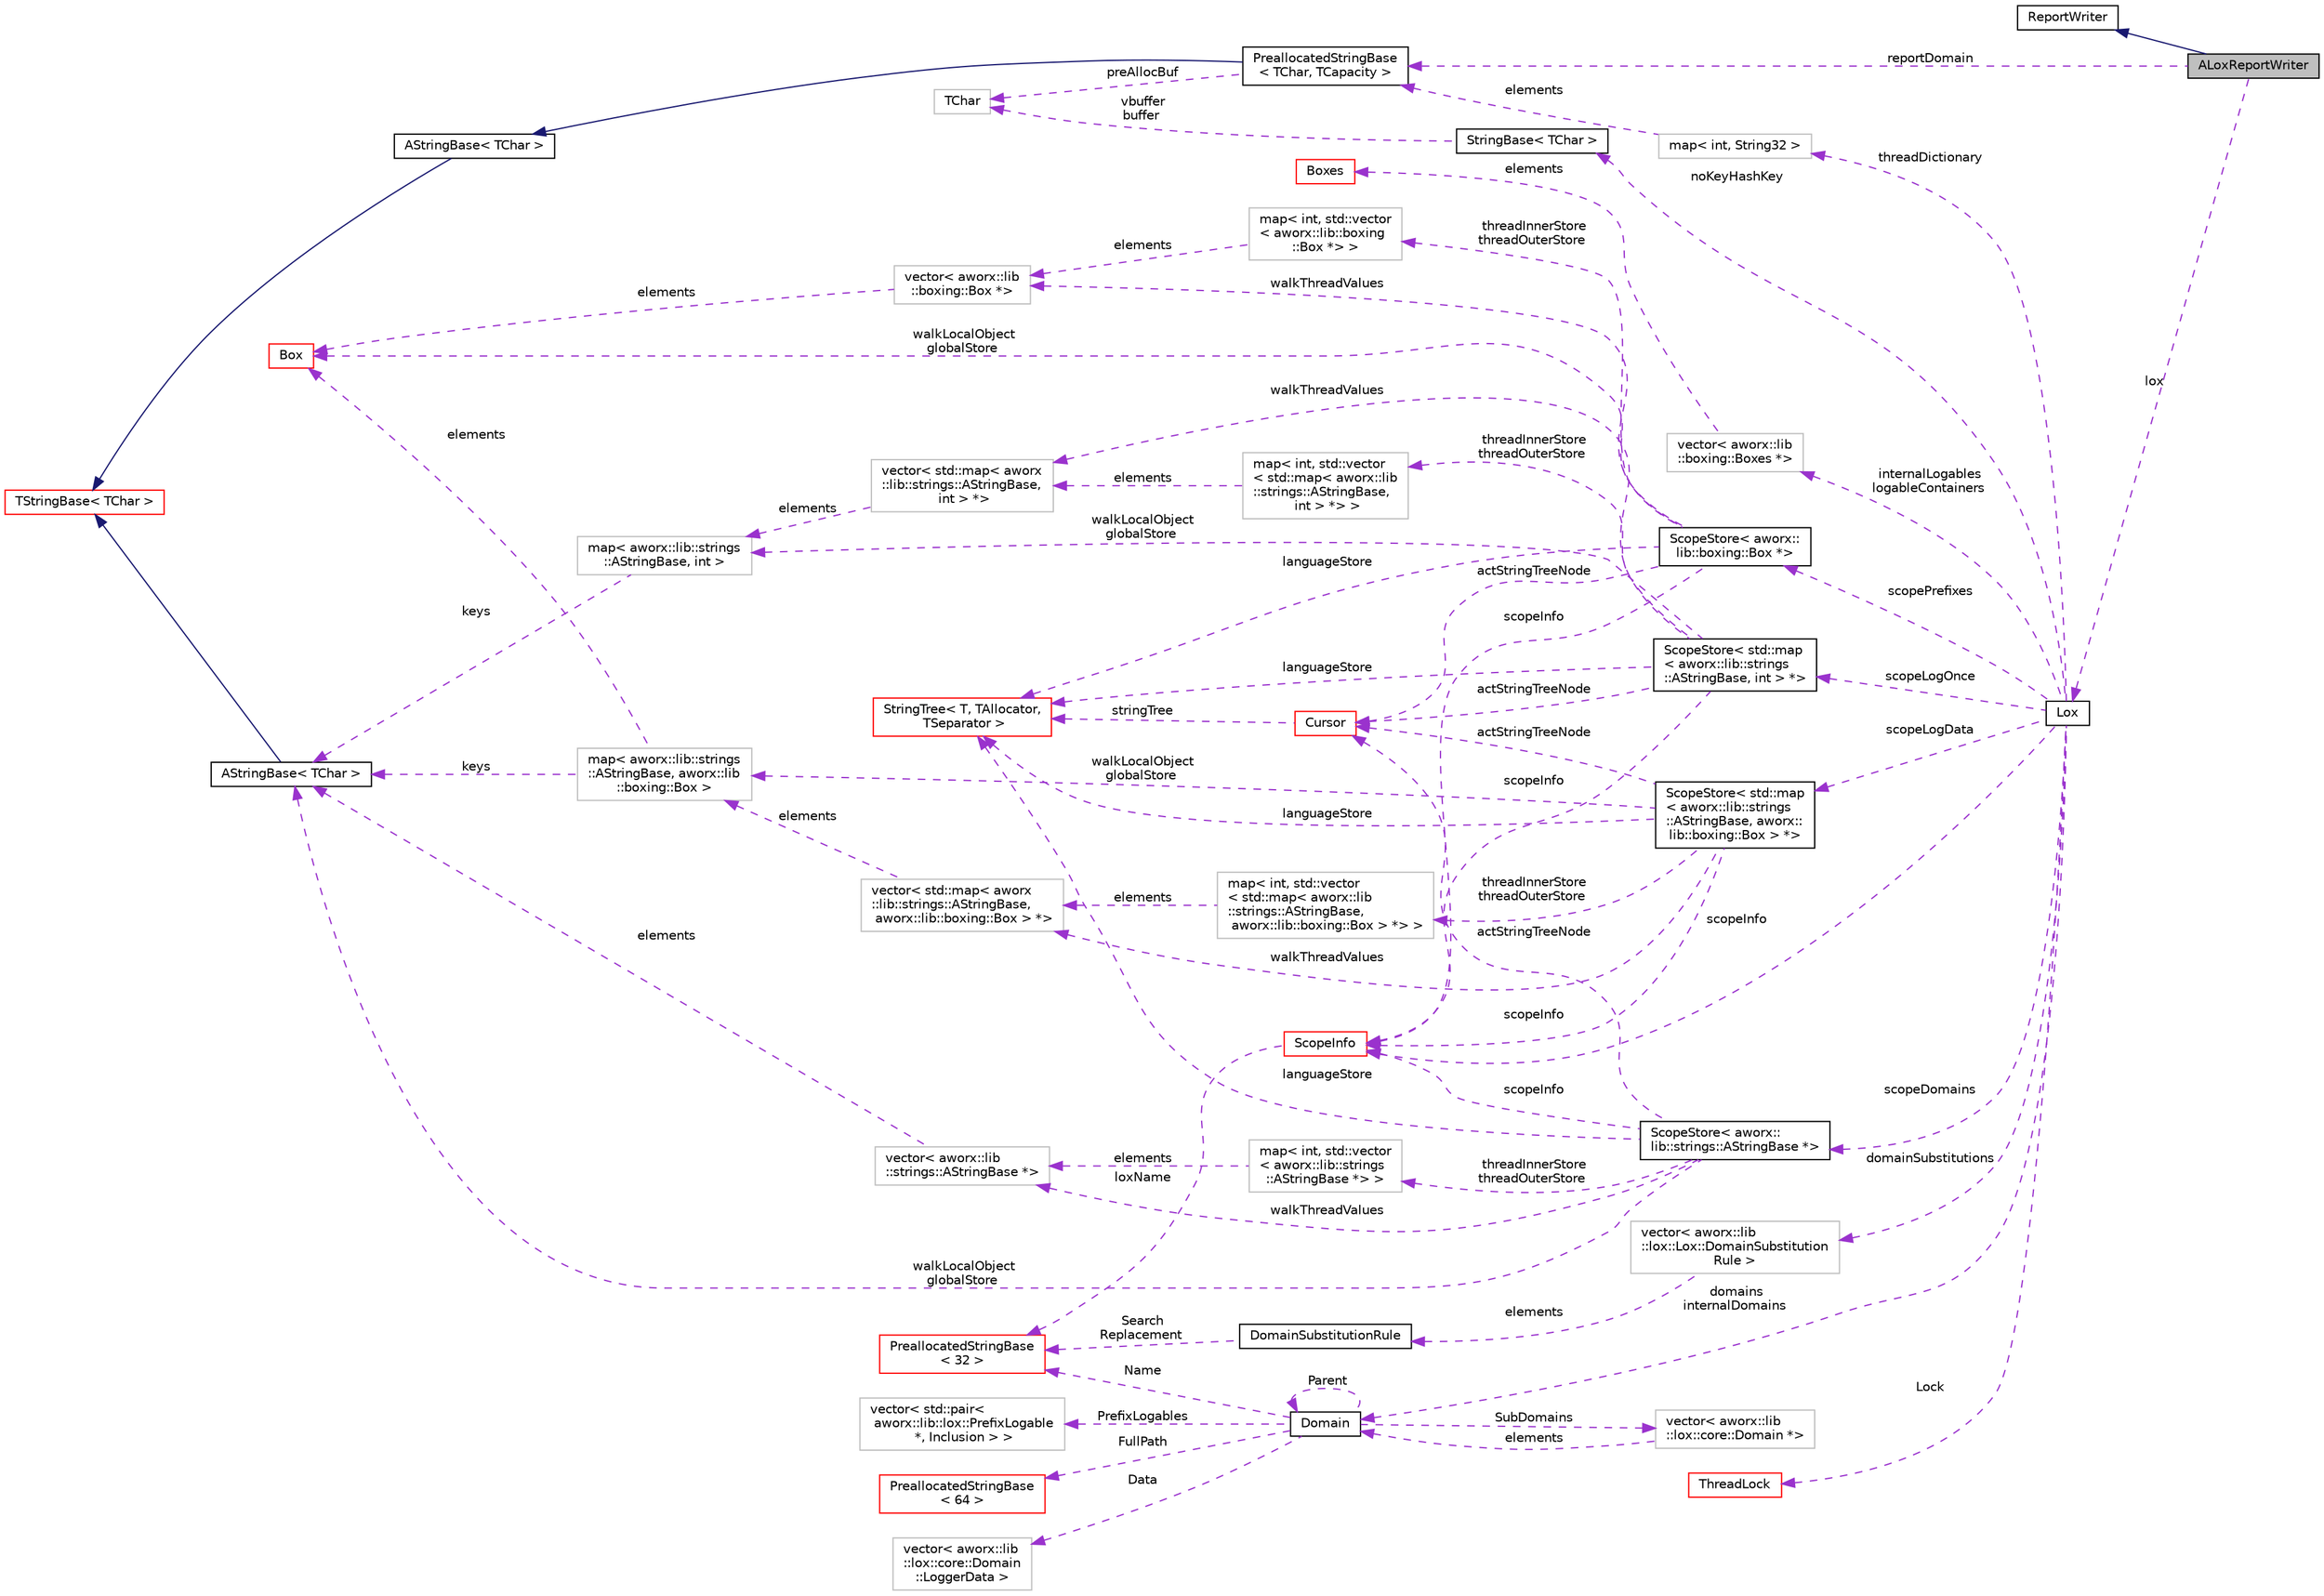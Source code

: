 digraph "ALoxReportWriter"
{
  edge [fontname="Helvetica",fontsize="10",labelfontname="Helvetica",labelfontsize="10"];
  node [fontname="Helvetica",fontsize="10",shape=record];
  rankdir="LR";
  Node2 [label="ALoxReportWriter",height=0.2,width=0.4,color="black", fillcolor="grey75", style="filled", fontcolor="black"];
  Node3 -> Node2 [dir="back",color="midnightblue",fontsize="10",style="solid",fontname="Helvetica"];
  Node3 [label="ReportWriter",height=0.2,width=0.4,color="black", fillcolor="white", style="filled",URL="$classaworx_1_1lib_1_1lang_1_1ReportWriter.html"];
  Node4 -> Node2 [dir="back",color="darkorchid3",fontsize="10",style="dashed",label=" reportDomain" ,fontname="Helvetica"];
  Node4 [label="PreallocatedStringBase\l\< TChar, TCapacity \>",height=0.2,width=0.4,color="black", fillcolor="white", style="filled",URL="$classaworx_1_1lib_1_1strings_1_1PreallocatedStringBase.html"];
  Node5 -> Node4 [dir="back",color="midnightblue",fontsize="10",style="solid",fontname="Helvetica"];
  Node5 [label="AStringBase\< TChar \>",height=0.2,width=0.4,color="black", fillcolor="white", style="filled",URL="$classaworx_1_1lib_1_1strings_1_1AStringBase.html"];
  Node6 -> Node5 [dir="back",color="midnightblue",fontsize="10",style="solid",fontname="Helvetica"];
  Node6 [label="TStringBase\< TChar \>",height=0.2,width=0.4,color="red", fillcolor="white", style="filled",URL="$classaworx_1_1lib_1_1strings_1_1TStringBase.html"];
  Node8 -> Node4 [dir="back",color="darkorchid3",fontsize="10",style="dashed",label=" preAllocBuf" ,fontname="Helvetica"];
  Node8 [label="TChar",height=0.2,width=0.4,color="grey75", fillcolor="white", style="filled"];
  Node9 -> Node2 [dir="back",color="darkorchid3",fontsize="10",style="dashed",label=" lox" ,fontname="Helvetica"];
  Node9 [label="Lox",height=0.2,width=0.4,color="black", fillcolor="white", style="filled",URL="$classaworx_1_1lib_1_1lox_1_1Lox.html"];
  Node10 -> Node9 [dir="back",color="darkorchid3",fontsize="10",style="dashed",label=" scopeLogData" ,fontname="Helvetica"];
  Node10 [label="ScopeStore\< std::map\l\< aworx::lib::strings\l::AStringBase, aworx::\llib::boxing::Box \> *\>",height=0.2,width=0.4,color="black", fillcolor="white", style="filled",URL="$classaworx_1_1lib_1_1lox_1_1core_1_1ScopeStore.html"];
  Node11 -> Node10 [dir="back",color="darkorchid3",fontsize="10",style="dashed",label=" walkThreadValues" ,fontname="Helvetica"];
  Node11 [label="vector\< std::map\< aworx\l::lib::strings::AStringBase,\l aworx::lib::boxing::Box \> *\>",height=0.2,width=0.4,color="grey75", fillcolor="white", style="filled"];
  Node12 -> Node11 [dir="back",color="darkorchid3",fontsize="10",style="dashed",label=" elements" ,fontname="Helvetica"];
  Node12 [label="map\< aworx::lib::strings\l::AStringBase, aworx::lib\l::boxing::Box \>",height=0.2,width=0.4,color="grey75", fillcolor="white", style="filled"];
  Node13 -> Node12 [dir="back",color="darkorchid3",fontsize="10",style="dashed",label=" keys" ,fontname="Helvetica"];
  Node13 [label="AStringBase\< TChar \>",height=0.2,width=0.4,color="black", fillcolor="white", style="filled",URL="$classaworx_1_1lib_1_1strings_1_1AStringBase.html"];
  Node6 -> Node13 [dir="back",color="midnightblue",fontsize="10",style="solid",fontname="Helvetica"];
  Node14 -> Node12 [dir="back",color="darkorchid3",fontsize="10",style="dashed",label=" elements" ,fontname="Helvetica"];
  Node14 [label="Box",height=0.2,width=0.4,color="red", fillcolor="white", style="filled",URL="$classaworx_1_1lib_1_1boxing_1_1Box.html"];
  Node12 -> Node10 [dir="back",color="darkorchid3",fontsize="10",style="dashed",label=" walkLocalObject\nglobalStore" ,fontname="Helvetica"];
  Node17 -> Node10 [dir="back",color="darkorchid3",fontsize="10",style="dashed",label=" threadInnerStore\nthreadOuterStore" ,fontname="Helvetica"];
  Node17 [label="map\< int, std::vector\l\< std::map\< aworx::lib\l::strings::AStringBase,\l aworx::lib::boxing::Box \> *\> \>",height=0.2,width=0.4,color="grey75", fillcolor="white", style="filled"];
  Node11 -> Node17 [dir="back",color="darkorchid3",fontsize="10",style="dashed",label=" elements" ,fontname="Helvetica"];
  Node18 -> Node10 [dir="back",color="darkorchid3",fontsize="10",style="dashed",label=" scopeInfo" ,fontname="Helvetica"];
  Node18 [label="ScopeInfo",height=0.2,width=0.4,color="red", fillcolor="white", style="filled",URL="$classaworx_1_1lib_1_1lox_1_1core_1_1ScopeInfo.html"];
  Node33 -> Node18 [dir="back",color="darkorchid3",fontsize="10",style="dashed",label=" loxName" ,fontname="Helvetica"];
  Node33 [label="PreallocatedStringBase\l\< 32 \>",height=0.2,width=0.4,color="red", fillcolor="white", style="filled",URL="$classaworx_1_1lib_1_1strings_1_1PreallocatedStringBase.html"];
  Node40 -> Node10 [dir="back",color="darkorchid3",fontsize="10",style="dashed",label=" actStringTreeNode" ,fontname="Helvetica"];
  Node40 [label="Cursor",height=0.2,width=0.4,color="red", fillcolor="white", style="filled",URL="$classaworx_1_1lib_1_1util_1_1StringTree_1_1Cursor.html"];
  Node42 -> Node40 [dir="back",color="darkorchid3",fontsize="10",style="dashed",label=" stringTree" ,fontname="Helvetica"];
  Node42 [label="StringTree\< T, TAllocator,\l TSeparator \>",height=0.2,width=0.4,color="red", fillcolor="white", style="filled",URL="$classaworx_1_1lib_1_1util_1_1StringTree.html"];
  Node42 -> Node10 [dir="back",color="darkorchid3",fontsize="10",style="dashed",label=" languageStore" ,fontname="Helvetica"];
  Node44 -> Node9 [dir="back",color="darkorchid3",fontsize="10",style="dashed",label=" scopeLogOnce" ,fontname="Helvetica"];
  Node44 [label="ScopeStore\< std::map\l\< aworx::lib::strings\l::AStringBase, int \> *\>",height=0.2,width=0.4,color="black", fillcolor="white", style="filled",URL="$classaworx_1_1lib_1_1lox_1_1core_1_1ScopeStore.html"];
  Node45 -> Node44 [dir="back",color="darkorchid3",fontsize="10",style="dashed",label=" threadInnerStore\nthreadOuterStore" ,fontname="Helvetica"];
  Node45 [label="map\< int, std::vector\l\< std::map\< aworx::lib\l::strings::AStringBase,\l int \> *\> \>",height=0.2,width=0.4,color="grey75", fillcolor="white", style="filled"];
  Node46 -> Node45 [dir="back",color="darkorchid3",fontsize="10",style="dashed",label=" elements" ,fontname="Helvetica"];
  Node46 [label="vector\< std::map\< aworx\l::lib::strings::AStringBase,\l int \> *\>",height=0.2,width=0.4,color="grey75", fillcolor="white", style="filled"];
  Node47 -> Node46 [dir="back",color="darkorchid3",fontsize="10",style="dashed",label=" elements" ,fontname="Helvetica"];
  Node47 [label="map\< aworx::lib::strings\l::AStringBase, int \>",height=0.2,width=0.4,color="grey75", fillcolor="white", style="filled"];
  Node13 -> Node47 [dir="back",color="darkorchid3",fontsize="10",style="dashed",label=" keys" ,fontname="Helvetica"];
  Node18 -> Node44 [dir="back",color="darkorchid3",fontsize="10",style="dashed",label=" scopeInfo" ,fontname="Helvetica"];
  Node47 -> Node44 [dir="back",color="darkorchid3",fontsize="10",style="dashed",label=" walkLocalObject\nglobalStore" ,fontname="Helvetica"];
  Node46 -> Node44 [dir="back",color="darkorchid3",fontsize="10",style="dashed",label=" walkThreadValues" ,fontname="Helvetica"];
  Node40 -> Node44 [dir="back",color="darkorchid3",fontsize="10",style="dashed",label=" actStringTreeNode" ,fontname="Helvetica"];
  Node42 -> Node44 [dir="back",color="darkorchid3",fontsize="10",style="dashed",label=" languageStore" ,fontname="Helvetica"];
  Node48 -> Node9 [dir="back",color="darkorchid3",fontsize="10",style="dashed",label=" domains\ninternalDomains" ,fontname="Helvetica"];
  Node48 [label="Domain",height=0.2,width=0.4,color="black", fillcolor="white", style="filled",URL="$classaworx_1_1lib_1_1lox_1_1core_1_1Domain.html"];
  Node49 -> Node48 [dir="back",color="darkorchid3",fontsize="10",style="dashed",label=" PrefixLogables" ,fontname="Helvetica"];
  Node49 [label="vector\< std::pair\<\l aworx::lib::lox::PrefixLogable\l *, Inclusion \> \>",height=0.2,width=0.4,color="grey75", fillcolor="white", style="filled"];
  Node48 -> Node48 [dir="back",color="darkorchid3",fontsize="10",style="dashed",label=" Parent" ,fontname="Helvetica"];
  Node37 -> Node48 [dir="back",color="darkorchid3",fontsize="10",style="dashed",label=" FullPath" ,fontname="Helvetica"];
  Node37 [label="PreallocatedStringBase\l\< 64 \>",height=0.2,width=0.4,color="red", fillcolor="white", style="filled",URL="$classaworx_1_1lib_1_1strings_1_1PreallocatedStringBase.html"];
  Node33 -> Node48 [dir="back",color="darkorchid3",fontsize="10",style="dashed",label=" Name" ,fontname="Helvetica"];
  Node50 -> Node48 [dir="back",color="darkorchid3",fontsize="10",style="dashed",label=" Data" ,fontname="Helvetica"];
  Node50 [label="vector\< aworx::lib\l::lox::core::Domain\l::LoggerData \>",height=0.2,width=0.4,color="grey75", fillcolor="white", style="filled"];
  Node57 -> Node48 [dir="back",color="darkorchid3",fontsize="10",style="dashed",label=" SubDomains" ,fontname="Helvetica"];
  Node57 [label="vector\< aworx::lib\l::lox::core::Domain *\>",height=0.2,width=0.4,color="grey75", fillcolor="white", style="filled"];
  Node48 -> Node57 [dir="back",color="darkorchid3",fontsize="10",style="dashed",label=" elements" ,fontname="Helvetica"];
  Node58 -> Node9 [dir="back",color="darkorchid3",fontsize="10",style="dashed",label=" scopePrefixes" ,fontname="Helvetica"];
  Node58 [label="ScopeStore\< aworx::\llib::boxing::Box *\>",height=0.2,width=0.4,color="black", fillcolor="white", style="filled",URL="$classaworx_1_1lib_1_1lox_1_1core_1_1ScopeStore.html"];
  Node18 -> Node58 [dir="back",color="darkorchid3",fontsize="10",style="dashed",label=" scopeInfo" ,fontname="Helvetica"];
  Node59 -> Node58 [dir="back",color="darkorchid3",fontsize="10",style="dashed",label=" walkThreadValues" ,fontname="Helvetica"];
  Node59 [label="vector\< aworx::lib\l::boxing::Box *\>",height=0.2,width=0.4,color="grey75", fillcolor="white", style="filled"];
  Node14 -> Node59 [dir="back",color="darkorchid3",fontsize="10",style="dashed",label=" elements" ,fontname="Helvetica"];
  Node40 -> Node58 [dir="back",color="darkorchid3",fontsize="10",style="dashed",label=" actStringTreeNode" ,fontname="Helvetica"];
  Node14 -> Node58 [dir="back",color="darkorchid3",fontsize="10",style="dashed",label=" walkLocalObject\nglobalStore" ,fontname="Helvetica"];
  Node42 -> Node58 [dir="back",color="darkorchid3",fontsize="10",style="dashed",label=" languageStore" ,fontname="Helvetica"];
  Node60 -> Node58 [dir="back",color="darkorchid3",fontsize="10",style="dashed",label=" threadInnerStore\nthreadOuterStore" ,fontname="Helvetica"];
  Node60 [label="map\< int, std::vector\l\< aworx::lib::boxing\l::Box *\> \>",height=0.2,width=0.4,color="grey75", fillcolor="white", style="filled"];
  Node59 -> Node60 [dir="back",color="darkorchid3",fontsize="10",style="dashed",label=" elements" ,fontname="Helvetica"];
  Node18 -> Node9 [dir="back",color="darkorchid3",fontsize="10",style="dashed",label=" scopeInfo" ,fontname="Helvetica"];
  Node61 -> Node9 [dir="back",color="darkorchid3",fontsize="10",style="dashed",label=" scopeDomains" ,fontname="Helvetica"];
  Node61 [label="ScopeStore\< aworx::\llib::strings::AStringBase *\>",height=0.2,width=0.4,color="black", fillcolor="white", style="filled",URL="$classaworx_1_1lib_1_1lox_1_1core_1_1ScopeStore.html"];
  Node62 -> Node61 [dir="back",color="darkorchid3",fontsize="10",style="dashed",label=" walkThreadValues" ,fontname="Helvetica"];
  Node62 [label="vector\< aworx::lib\l::strings::AStringBase *\>",height=0.2,width=0.4,color="grey75", fillcolor="white", style="filled"];
  Node13 -> Node62 [dir="back",color="darkorchid3",fontsize="10",style="dashed",label=" elements" ,fontname="Helvetica"];
  Node63 -> Node61 [dir="back",color="darkorchid3",fontsize="10",style="dashed",label=" threadInnerStore\nthreadOuterStore" ,fontname="Helvetica"];
  Node63 [label="map\< int, std::vector\l\< aworx::lib::strings\l::AStringBase *\> \>",height=0.2,width=0.4,color="grey75", fillcolor="white", style="filled"];
  Node62 -> Node63 [dir="back",color="darkorchid3",fontsize="10",style="dashed",label=" elements" ,fontname="Helvetica"];
  Node13 -> Node61 [dir="back",color="darkorchid3",fontsize="10",style="dashed",label=" walkLocalObject\nglobalStore" ,fontname="Helvetica"];
  Node18 -> Node61 [dir="back",color="darkorchid3",fontsize="10",style="dashed",label=" scopeInfo" ,fontname="Helvetica"];
  Node40 -> Node61 [dir="back",color="darkorchid3",fontsize="10",style="dashed",label=" actStringTreeNode" ,fontname="Helvetica"];
  Node42 -> Node61 [dir="back",color="darkorchid3",fontsize="10",style="dashed",label=" languageStore" ,fontname="Helvetica"];
  Node64 -> Node9 [dir="back",color="darkorchid3",fontsize="10",style="dashed",label=" threadDictionary" ,fontname="Helvetica"];
  Node64 [label="map\< int, String32 \>",height=0.2,width=0.4,color="grey75", fillcolor="white", style="filled"];
  Node4 -> Node64 [dir="back",color="darkorchid3",fontsize="10",style="dashed",label=" elements" ,fontname="Helvetica"];
  Node54 -> Node9 [dir="back",color="darkorchid3",fontsize="10",style="dashed",label=" Lock" ,fontname="Helvetica"];
  Node54 [label="ThreadLock",height=0.2,width=0.4,color="red", fillcolor="white", style="filled",URL="$classaworx_1_1lib_1_1threads_1_1ThreadLock.html"];
  Node65 -> Node9 [dir="back",color="darkorchid3",fontsize="10",style="dashed",label=" domainSubstitutions" ,fontname="Helvetica"];
  Node65 [label="vector\< aworx::lib\l::lox::Lox::DomainSubstitution\lRule \>",height=0.2,width=0.4,color="grey75", fillcolor="white", style="filled"];
  Node66 -> Node65 [dir="back",color="darkorchid3",fontsize="10",style="dashed",label=" elements" ,fontname="Helvetica"];
  Node66 [label="DomainSubstitutionRule",height=0.2,width=0.4,color="black", fillcolor="white", style="filled",URL="$structaworx_1_1lib_1_1lox_1_1Lox_1_1DomainSubstitutionRule.html",tooltip="Domain stubstitution rules. "];
  Node33 -> Node66 [dir="back",color="darkorchid3",fontsize="10",style="dashed",label=" Search\nReplacement" ,fontname="Helvetica"];
  Node67 -> Node9 [dir="back",color="darkorchid3",fontsize="10",style="dashed",label=" internalLogables\nlogableContainers" ,fontname="Helvetica"];
  Node67 [label="vector\< aworx::lib\l::boxing::Boxes *\>",height=0.2,width=0.4,color="grey75", fillcolor="white", style="filled"];
  Node68 -> Node67 [dir="back",color="darkorchid3",fontsize="10",style="dashed",label=" elements" ,fontname="Helvetica"];
  Node68 [label="Boxes",height=0.2,width=0.4,color="red", fillcolor="white", style="filled",URL="$classaworx_1_1lib_1_1boxing_1_1Boxes.html"];
  Node70 -> Node9 [dir="back",color="darkorchid3",fontsize="10",style="dashed",label=" noKeyHashKey" ,fontname="Helvetica"];
  Node70 [label="StringBase\< TChar \>",height=0.2,width=0.4,color="black", fillcolor="white", style="filled",URL="$classaworx_1_1lib_1_1strings_1_1StringBase.html"];
  Node8 -> Node70 [dir="back",color="darkorchid3",fontsize="10",style="dashed",label=" vbuffer\nbuffer" ,fontname="Helvetica"];
}
